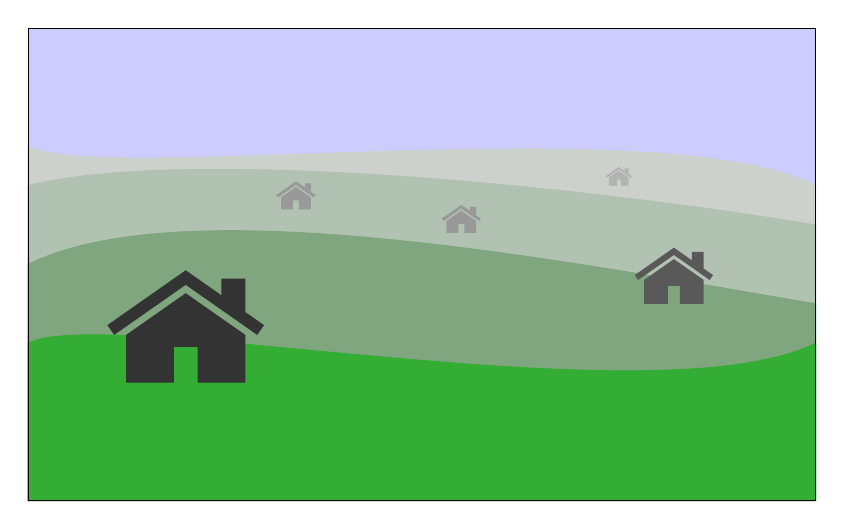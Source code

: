 ﻿\begin{tikzpicture}[scale=1]

\tikzset{pics/home/.style={
  code={
%
\fill [x=1ex/6, y=1ex/6]
  (-1, 3) -- (-1, 0) -- (-5, 0) -- (-5, 4) -- (0,4+5*tan 35) --
  ( 5, 4) -- ( 5, 0) -- ( 1, 0) -- ( 1, 3) -- cycle  
  (-6, 4) -- (0, 4+6*tan 35) -- 
  ( 6, 4) -- (6+sin 35, 4+cos 35) -- 
  ( 5, 4+1*tan 35+sec 35) -- 
  ( 5, 4+5*tan 35+sec 35) -- 
  ( 3, 4+5*tan 35+sec 35) -- 
  ( 3, 4+3*tan 35+sec 35) -- 
  ( 0, 4+6*tan 35+sec 35) -- 
  (-6-sin 35, 4+cos 35) -- cycle;
%
  }
}}



\fill[fill=blue!20] (0,0) rectangle (10,6);


\filldraw[green!10!black!20] (0,0) -- (0,4.5) .. controls ++(1,-0.5) and ++(-2,1) .. (10,4) --(10,0) --cycle;

\filldraw[green!20!black!30] (0,0) -- (0,4) .. controls ++(2,0.5) and ++(-3,0.5) .. (10,3.5) --(10,0) --cycle;

\filldraw[green!30!black!50] (0,0) -- (0,3) .. controls ++(2,1) and ++(-3,0.5) .. (10,2.5) --(10,0) --cycle;

\filldraw[green!60!black!80] (0,0) -- (0,2) .. controls ++(1,0.5) and ++(-2,-1) .. (10,2) --(10,0) --cycle;


\pic[scale=6,black!80] at (2,1.5) {home};

\pic[scale=3,black!65] at (8.2,2.5) {home};

\pic[scale=1.5,black!40] at (3.4,3.7) {home};
\pic[scale=1.5,black!40] at (5.5,3.4) {home};

\pic[scale=1,black!30] at (7.5,4) {home};

\draw[] (0,0) rectangle (10,6);

\end{tikzpicture}